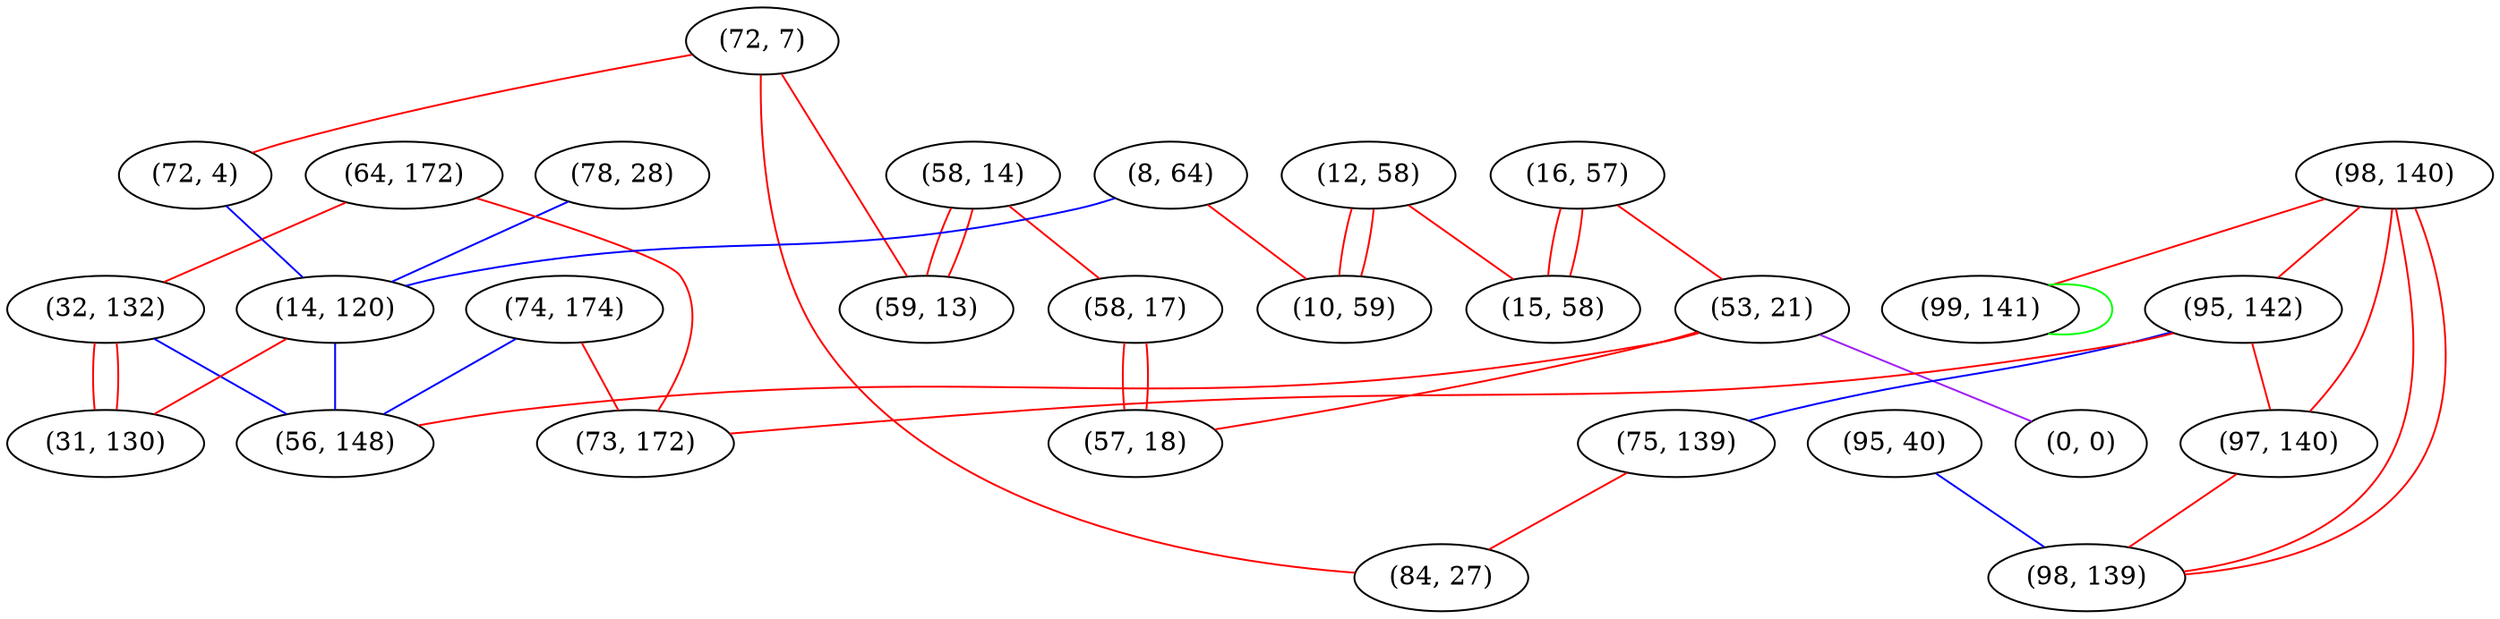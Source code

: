 graph "" {
"(78, 28)";
"(98, 140)";
"(12, 58)";
"(72, 7)";
"(16, 57)";
"(64, 172)";
"(58, 14)";
"(53, 21)";
"(99, 141)";
"(95, 142)";
"(72, 4)";
"(0, 0)";
"(95, 40)";
"(75, 139)";
"(97, 140)";
"(8, 64)";
"(98, 139)";
"(74, 174)";
"(10, 59)";
"(58, 17)";
"(32, 132)";
"(73, 172)";
"(57, 18)";
"(14, 120)";
"(59, 13)";
"(15, 58)";
"(31, 130)";
"(84, 27)";
"(56, 148)";
"(78, 28)" -- "(14, 120)"  [color=blue, key=0, weight=3];
"(98, 140)" -- "(95, 142)"  [color=red, key=0, weight=1];
"(98, 140)" -- "(98, 139)"  [color=red, key=0, weight=1];
"(98, 140)" -- "(98, 139)"  [color=red, key=1, weight=1];
"(98, 140)" -- "(97, 140)"  [color=red, key=0, weight=1];
"(98, 140)" -- "(99, 141)"  [color=red, key=0, weight=1];
"(12, 58)" -- "(10, 59)"  [color=red, key=0, weight=1];
"(12, 58)" -- "(10, 59)"  [color=red, key=1, weight=1];
"(12, 58)" -- "(15, 58)"  [color=red, key=0, weight=1];
"(72, 7)" -- "(72, 4)"  [color=red, key=0, weight=1];
"(72, 7)" -- "(84, 27)"  [color=red, key=0, weight=1];
"(72, 7)" -- "(59, 13)"  [color=red, key=0, weight=1];
"(16, 57)" -- "(53, 21)"  [color=red, key=0, weight=1];
"(16, 57)" -- "(15, 58)"  [color=red, key=0, weight=1];
"(16, 57)" -- "(15, 58)"  [color=red, key=1, weight=1];
"(64, 172)" -- "(73, 172)"  [color=red, key=0, weight=1];
"(64, 172)" -- "(32, 132)"  [color=red, key=0, weight=1];
"(58, 14)" -- "(58, 17)"  [color=red, key=0, weight=1];
"(58, 14)" -- "(59, 13)"  [color=red, key=0, weight=1];
"(58, 14)" -- "(59, 13)"  [color=red, key=1, weight=1];
"(53, 21)" -- "(57, 18)"  [color=red, key=0, weight=1];
"(53, 21)" -- "(0, 0)"  [color=purple, key=0, weight=4];
"(53, 21)" -- "(56, 148)"  [color=red, key=0, weight=1];
"(99, 141)" -- "(99, 141)"  [color=green, key=0, weight=2];
"(95, 142)" -- "(97, 140)"  [color=red, key=0, weight=1];
"(95, 142)" -- "(73, 172)"  [color=red, key=0, weight=1];
"(95, 142)" -- "(75, 139)"  [color=blue, key=0, weight=3];
"(72, 4)" -- "(14, 120)"  [color=blue, key=0, weight=3];
"(95, 40)" -- "(98, 139)"  [color=blue, key=0, weight=3];
"(75, 139)" -- "(84, 27)"  [color=red, key=0, weight=1];
"(97, 140)" -- "(98, 139)"  [color=red, key=0, weight=1];
"(8, 64)" -- "(10, 59)"  [color=red, key=0, weight=1];
"(8, 64)" -- "(14, 120)"  [color=blue, key=0, weight=3];
"(74, 174)" -- "(73, 172)"  [color=red, key=0, weight=1];
"(74, 174)" -- "(56, 148)"  [color=blue, key=0, weight=3];
"(58, 17)" -- "(57, 18)"  [color=red, key=0, weight=1];
"(58, 17)" -- "(57, 18)"  [color=red, key=1, weight=1];
"(32, 132)" -- "(56, 148)"  [color=blue, key=0, weight=3];
"(32, 132)" -- "(31, 130)"  [color=red, key=0, weight=1];
"(32, 132)" -- "(31, 130)"  [color=red, key=1, weight=1];
"(14, 120)" -- "(56, 148)"  [color=blue, key=0, weight=3];
"(14, 120)" -- "(31, 130)"  [color=red, key=0, weight=1];
}
